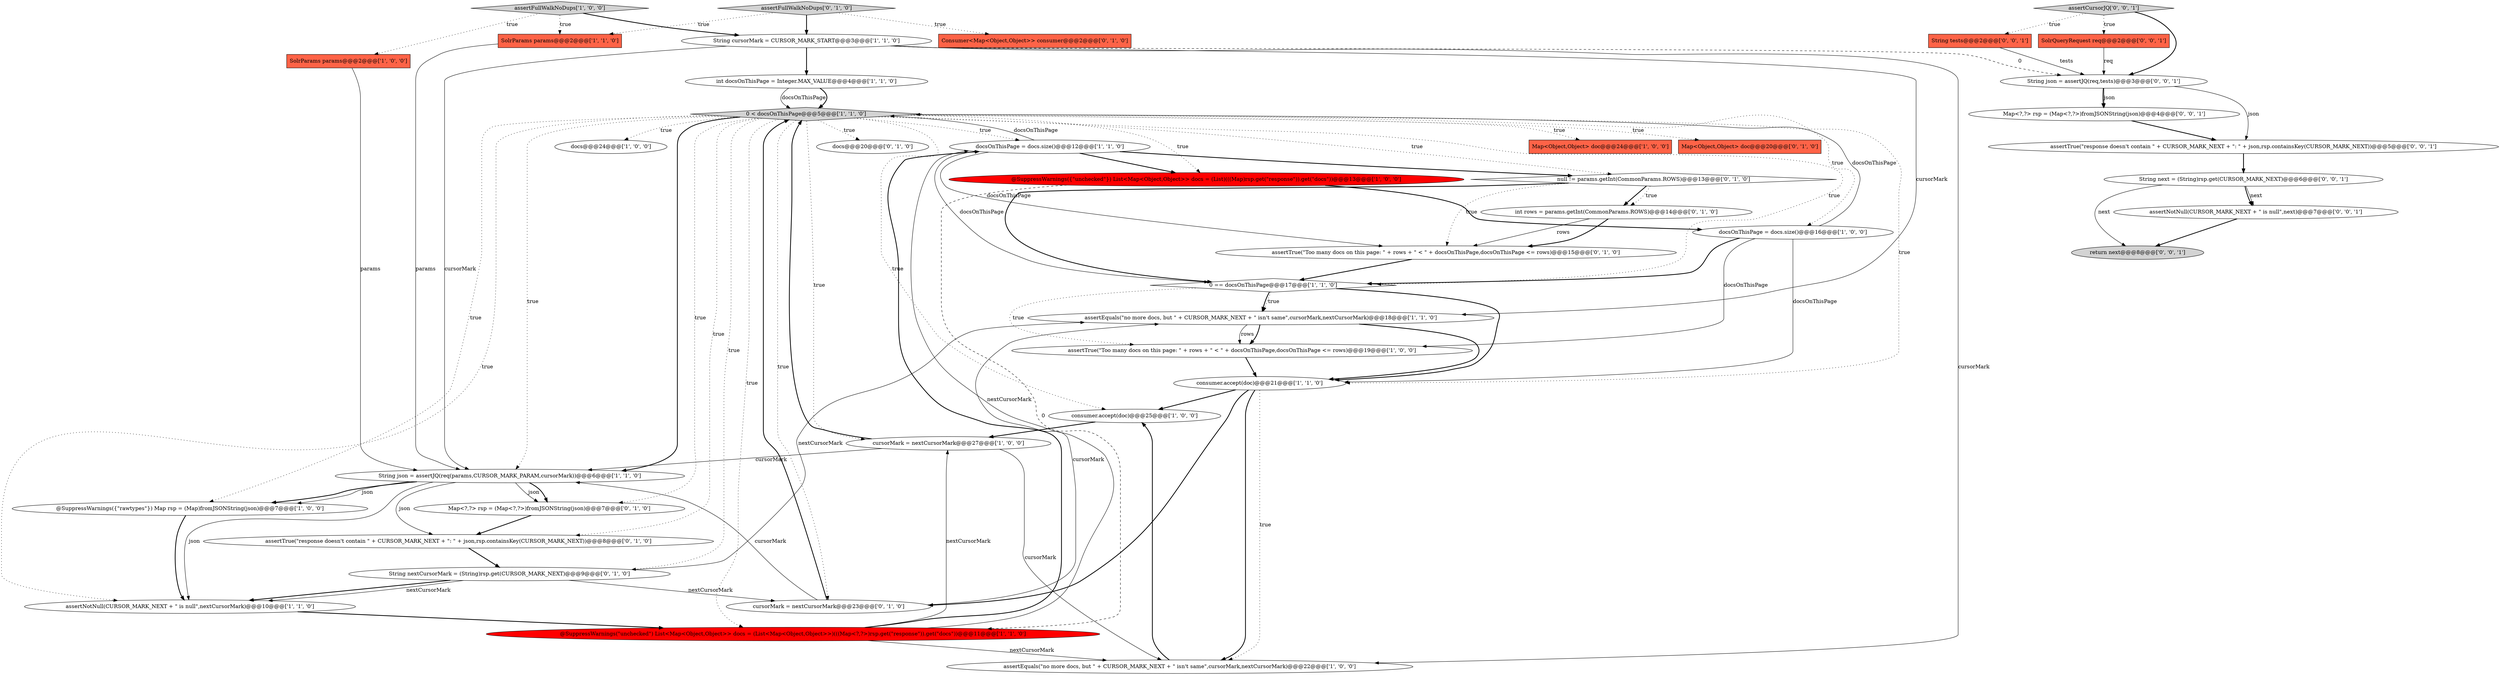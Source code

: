 digraph {
6 [style = filled, label = "docs@@@24@@@['1', '0', '0']", fillcolor = white, shape = ellipse image = "AAA0AAABBB1BBB"];
35 [style = filled, label = "assertNotNull(CURSOR_MARK_NEXT + \" is null\",next)@@@7@@@['0', '0', '1']", fillcolor = white, shape = ellipse image = "AAA0AAABBB3BBB"];
8 [style = filled, label = "docsOnThisPage = docs.size()@@@12@@@['1', '1', '0']", fillcolor = white, shape = ellipse image = "AAA0AAABBB1BBB"];
31 [style = filled, label = "docs@@@20@@@['0', '1', '0']", fillcolor = white, shape = ellipse image = "AAA0AAABBB2BBB"];
36 [style = filled, label = "SolrQueryRequest req@@@2@@@['0', '0', '1']", fillcolor = tomato, shape = box image = "AAA0AAABBB3BBB"];
17 [style = filled, label = "SolrParams params@@@2@@@['1', '1', '0']", fillcolor = tomato, shape = box image = "AAA0AAABBB1BBB"];
32 [style = filled, label = "assertFullWalkNoDups['0', '1', '0']", fillcolor = lightgray, shape = diamond image = "AAA0AAABBB2BBB"];
41 [style = filled, label = "assertCursorJQ['0', '0', '1']", fillcolor = lightgray, shape = diamond image = "AAA0AAABBB3BBB"];
0 [style = filled, label = "String json = assertJQ(req(params,CURSOR_MARK_PARAM,cursorMark))@@@6@@@['1', '1', '0']", fillcolor = white, shape = ellipse image = "AAA0AAABBB1BBB"];
4 [style = filled, label = "String cursorMark = CURSOR_MARK_START@@@3@@@['1', '1', '0']", fillcolor = white, shape = ellipse image = "AAA0AAABBB1BBB"];
22 [style = filled, label = "Consumer<Map<Object,Object>> consumer@@@2@@@['0', '1', '0']", fillcolor = tomato, shape = box image = "AAA0AAABBB2BBB"];
3 [style = filled, label = "Map<Object,Object> doc@@@24@@@['1', '0', '0']", fillcolor = tomato, shape = box image = "AAA0AAABBB1BBB"];
33 [style = filled, label = "Map<?,?> rsp = (Map<?,?>)fromJSONString(json)@@@4@@@['0', '0', '1']", fillcolor = white, shape = ellipse image = "AAA0AAABBB3BBB"];
29 [style = filled, label = "assertTrue(\"response doesn't contain \" + CURSOR_MARK_NEXT + \": \" + json,rsp.containsKey(CURSOR_MARK_NEXT))@@@8@@@['0', '1', '0']", fillcolor = white, shape = ellipse image = "AAA0AAABBB2BBB"];
27 [style = filled, label = "Map<Object,Object> doc@@@20@@@['0', '1', '0']", fillcolor = tomato, shape = box image = "AAA0AAABBB2BBB"];
34 [style = filled, label = "String tests@@@2@@@['0', '0', '1']", fillcolor = tomato, shape = box image = "AAA0AAABBB3BBB"];
9 [style = filled, label = "docsOnThisPage = docs.size()@@@16@@@['1', '0', '0']", fillcolor = white, shape = ellipse image = "AAA0AAABBB1BBB"];
23 [style = filled, label = "null != params.getInt(CommonParams.ROWS)@@@13@@@['0', '1', '0']", fillcolor = white, shape = diamond image = "AAA0AAABBB2BBB"];
37 [style = filled, label = "return next@@@8@@@['0', '0', '1']", fillcolor = lightgray, shape = ellipse image = "AAA0AAABBB3BBB"];
15 [style = filled, label = "consumer.accept(doc)@@@25@@@['1', '0', '0']", fillcolor = white, shape = ellipse image = "AAA0AAABBB1BBB"];
12 [style = filled, label = "assertEquals(\"no more docs, but \" + CURSOR_MARK_NEXT + \" isn't same\",cursorMark,nextCursorMark)@@@18@@@['1', '1', '0']", fillcolor = white, shape = ellipse image = "AAA0AAABBB1BBB"];
38 [style = filled, label = "assertTrue(\"response doesn't contain \" + CURSOR_MARK_NEXT + \": \" + json,rsp.containsKey(CURSOR_MARK_NEXT))@@@5@@@['0', '0', '1']", fillcolor = white, shape = ellipse image = "AAA0AAABBB3BBB"];
5 [style = filled, label = "0 < docsOnThisPage@@@5@@@['1', '1', '0']", fillcolor = lightgray, shape = diamond image = "AAA0AAABBB1BBB"];
11 [style = filled, label = "assertTrue(\"Too many docs on this page: \" + rows + \" < \" + docsOnThisPage,docsOnThisPage <= rows)@@@19@@@['1', '0', '0']", fillcolor = white, shape = ellipse image = "AAA0AAABBB1BBB"];
7 [style = filled, label = "SolrParams params@@@2@@@['1', '0', '0']", fillcolor = tomato, shape = box image = "AAA0AAABBB1BBB"];
28 [style = filled, label = "int rows = params.getInt(CommonParams.ROWS)@@@14@@@['0', '1', '0']", fillcolor = white, shape = ellipse image = "AAA0AAABBB2BBB"];
10 [style = filled, label = "@SuppressWarnings({\"unchecked\"}) List<Map<Object,Object>> docs = (List)(((Map)rsp.get(\"response\")).get(\"docs\"))@@@13@@@['1', '0', '0']", fillcolor = red, shape = ellipse image = "AAA1AAABBB1BBB"];
39 [style = filled, label = "String json = assertJQ(req,tests)@@@3@@@['0', '0', '1']", fillcolor = white, shape = ellipse image = "AAA0AAABBB3BBB"];
20 [style = filled, label = "@SuppressWarnings(\"unchecked\") List<Map<Object,Object>> docs = (List<Map<Object,Object>>)(((Map<?,?>)rsp.get(\"response\")).get(\"docs\"))@@@11@@@['1', '1', '0']", fillcolor = red, shape = ellipse image = "AAA1AAABBB1BBB"];
24 [style = filled, label = "assertTrue(\"Too many docs on this page: \" + rows + \" < \" + docsOnThisPage,docsOnThisPage <= rows)@@@15@@@['0', '1', '0']", fillcolor = white, shape = ellipse image = "AAA0AAABBB2BBB"];
18 [style = filled, label = "int docsOnThisPage = Integer.MAX_VALUE@@@4@@@['1', '1', '0']", fillcolor = white, shape = ellipse image = "AAA0AAABBB1BBB"];
26 [style = filled, label = "Map<?,?> rsp = (Map<?,?>)fromJSONString(json)@@@7@@@['0', '1', '0']", fillcolor = white, shape = ellipse image = "AAA0AAABBB2BBB"];
16 [style = filled, label = "cursorMark = nextCursorMark@@@27@@@['1', '0', '0']", fillcolor = white, shape = ellipse image = "AAA0AAABBB1BBB"];
21 [style = filled, label = "assertNotNull(CURSOR_MARK_NEXT + \" is null\",nextCursorMark)@@@10@@@['1', '1', '0']", fillcolor = white, shape = ellipse image = "AAA0AAABBB1BBB"];
40 [style = filled, label = "String next = (String)rsp.get(CURSOR_MARK_NEXT)@@@6@@@['0', '0', '1']", fillcolor = white, shape = ellipse image = "AAA0AAABBB3BBB"];
25 [style = filled, label = "cursorMark = nextCursorMark@@@23@@@['0', '1', '0']", fillcolor = white, shape = ellipse image = "AAA0AAABBB2BBB"];
19 [style = filled, label = "0 == docsOnThisPage@@@17@@@['1', '1', '0']", fillcolor = white, shape = diamond image = "AAA0AAABBB1BBB"];
1 [style = filled, label = "assertEquals(\"no more docs, but \" + CURSOR_MARK_NEXT + \" isn't same\",cursorMark,nextCursorMark)@@@22@@@['1', '0', '0']", fillcolor = white, shape = ellipse image = "AAA0AAABBB1BBB"];
30 [style = filled, label = "String nextCursorMark = (String)rsp.get(CURSOR_MARK_NEXT)@@@9@@@['0', '1', '0']", fillcolor = white, shape = ellipse image = "AAA0AAABBB2BBB"];
13 [style = filled, label = "@SuppressWarnings({\"rawtypes\"}) Map rsp = (Map)fromJSONString(json)@@@7@@@['1', '0', '0']", fillcolor = white, shape = ellipse image = "AAA0AAABBB1BBB"];
14 [style = filled, label = "assertFullWalkNoDups['1', '0', '0']", fillcolor = lightgray, shape = diamond image = "AAA0AAABBB1BBB"];
2 [style = filled, label = "consumer.accept(doc)@@@21@@@['1', '1', '0']", fillcolor = white, shape = ellipse image = "AAA0AAABBB1BBB"];
8->10 [style = bold, label=""];
9->11 [style = solid, label="docsOnThisPage"];
0->13 [style = bold, label=""];
29->30 [style = bold, label=""];
0->13 [style = solid, label="json"];
40->35 [style = solid, label="next"];
5->19 [style = dotted, label="true"];
28->24 [style = solid, label="rows"];
5->23 [style = dotted, label="true"];
39->33 [style = solid, label="json"];
4->39 [style = dashed, label="0"];
41->36 [style = dotted, label="true"];
4->0 [style = solid, label="cursorMark"];
23->28 [style = bold, label=""];
9->2 [style = solid, label="docsOnThisPage"];
5->13 [style = dotted, label="true"];
12->2 [style = bold, label=""];
5->0 [style = bold, label=""];
35->37 [style = bold, label=""];
19->11 [style = dotted, label="true"];
2->15 [style = bold, label=""];
14->7 [style = dotted, label="true"];
30->25 [style = solid, label="nextCursorMark"];
5->9 [style = dotted, label="true"];
10->20 [style = dashed, label="0"];
32->17 [style = dotted, label="true"];
32->4 [style = bold, label=""];
5->29 [style = dotted, label="true"];
2->25 [style = bold, label=""];
36->39 [style = solid, label="req"];
34->39 [style = solid, label="tests"];
4->12 [style = solid, label="cursorMark"];
24->19 [style = bold, label=""];
8->23 [style = bold, label=""];
19->12 [style = bold, label=""];
12->11 [style = bold, label=""];
4->1 [style = solid, label="cursorMark"];
0->21 [style = solid, label="json"];
5->6 [style = dotted, label="true"];
4->18 [style = bold, label=""];
19->2 [style = bold, label=""];
20->16 [style = solid, label="nextCursorMark"];
5->3 [style = dotted, label="true"];
20->8 [style = bold, label=""];
5->25 [style = dotted, label="true"];
16->0 [style = solid, label="cursorMark"];
28->24 [style = bold, label=""];
5->26 [style = dotted, label="true"];
5->30 [style = dotted, label="true"];
5->8 [style = dotted, label="true"];
23->24 [style = dotted, label="true"];
14->4 [style = bold, label=""];
8->19 [style = solid, label="docsOnThisPage"];
40->35 [style = bold, label=""];
39->38 [style = solid, label="json"];
12->11 [style = solid, label="rows"];
2->1 [style = bold, label=""];
5->10 [style = dotted, label="true"];
23->28 [style = dotted, label="true"];
5->31 [style = dotted, label="true"];
18->5 [style = solid, label="docsOnThisPage"];
20->1 [style = solid, label="nextCursorMark"];
19->12 [style = dotted, label="true"];
5->0 [style = dotted, label="true"];
5->15 [style = dotted, label="true"];
39->33 [style = bold, label=""];
14->17 [style = dotted, label="true"];
41->34 [style = dotted, label="true"];
30->21 [style = bold, label=""];
25->0 [style = solid, label="cursorMark"];
8->5 [style = solid, label="docsOnThisPage"];
0->26 [style = solid, label="json"];
23->19 [style = bold, label=""];
5->16 [style = dotted, label="true"];
5->27 [style = dotted, label="true"];
30->12 [style = solid, label="nextCursorMark"];
16->1 [style = solid, label="cursorMark"];
9->19 [style = bold, label=""];
16->5 [style = bold, label=""];
25->5 [style = bold, label=""];
5->21 [style = dotted, label="true"];
10->9 [style = bold, label=""];
30->21 [style = solid, label="nextCursorMark"];
38->40 [style = bold, label=""];
5->2 [style = dotted, label="true"];
32->22 [style = dotted, label="true"];
0->26 [style = bold, label=""];
1->15 [style = bold, label=""];
26->29 [style = bold, label=""];
8->24 [style = solid, label="docsOnThisPage"];
9->5 [style = solid, label="docsOnThisPage"];
40->37 [style = solid, label="next"];
15->16 [style = bold, label=""];
11->2 [style = bold, label=""];
25->12 [style = solid, label="cursorMark"];
21->20 [style = bold, label=""];
17->0 [style = solid, label="params"];
2->1 [style = dotted, label="true"];
7->0 [style = solid, label="params"];
18->5 [style = bold, label=""];
5->20 [style = dotted, label="true"];
33->38 [style = bold, label=""];
0->29 [style = solid, label="json"];
41->39 [style = bold, label=""];
13->21 [style = bold, label=""];
20->8 [style = solid, label="nextCursorMark"];
}
